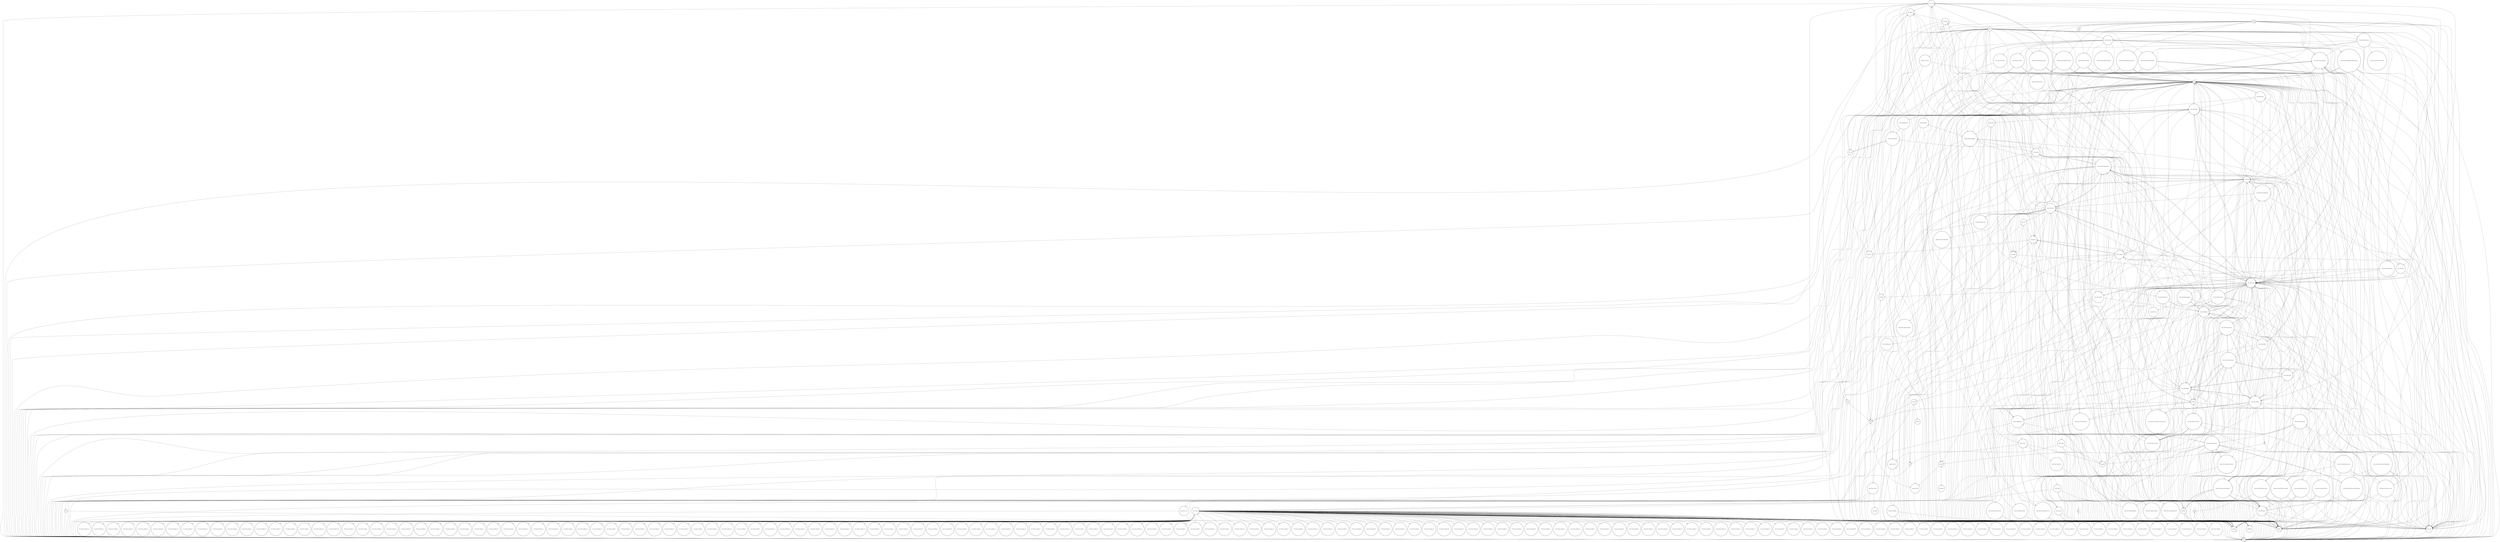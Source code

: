 digraph {
graph [overlap=false]
node [shape=doublecircle];
"Class::Load" -> "warnings";
"Class::MOP::Mixin::HasAttributes" -> "UNIVERSAL";
"Data::OptList" -> "DynaLoader";
"Moose::Util::TypeConstraints" -> "Package::DeprecationManager";
"DynaLoader" -> "DynaLoader";
"main" -> "Moose::Meta::Role::Method::Required";
"Moose::Meta::TypeConstraint::Parameterizable" -> "metaclass";
"Eval::Closure" -> "Eval::Closure::Sandbox_142";
"Moose::Meta::TypeConstraint::Parameterized" -> "Exporter";
"Moose::Meta::Role::Application::ToClass" -> "Exporter";
"MRO::Compat" -> "warnings";
"base" -> "Class::MOP::MiniTrait";
"Moose" -> "Moose::Meta::Instance";
"Moose::Meta::Method::Destructor" -> "strict";
"main" -> "Moose::Meta::Role::Application::ToClass";
"Moose::Meta::Role::Method::Conflicting" -> "strict";
"Moose::Meta::Class::Immutable::Trait" -> "warnings";
"Class::MOP" -> "Scalar::Util";
"Class::MOP::Mixin" -> "Class::MOP::Class";
"Moose::Meta::Role::Application::ToRole" -> "Scalar::Util";
"Sub::Exporter" -> "Sub::Install";
"Eval::Closure" -> "Eval::Closure::Sandbox_87";
"Moose::Meta::TypeConstraint::Enum" -> "Class::MOP::Class";
"MRO::Compat" -> "strict";
"Class::MOP::Attribute" -> "Class::MOP::Mixin::HasMethods";
"Moose::Meta::Role::Composite" -> "Class::MOP::Class";
"Eval::Closure" -> "Eval::Closure::Sandbox_90";
"Try::Tiny" -> "strict";
"Class::MOP::Method::Meta" -> "strict";
"main" -> "Class::MOP::Class";
"Package::DeprecationManager" -> "Package::DeprecationManager";
"Moose::Meta::Role::Composite" -> "warnings";
"Moose::Meta::Role::Application::ToClass" -> "strict";
"Moose::Meta::Attribute" -> "Class::MOP::Class::Immutable::Class::MOP::Class";
"Class::MOP::MiniTrait" -> "Class::MOP::Method";
"base" -> "Moose::Meta::Mixin::AttributeCore";
"re" -> "warnings";
"Data::OptList" -> "List::Util";
"Moose::Meta::TypeConstraint::Parameterized" -> "strict";
"Class::MOP::Attribute" -> "Class::MOP::Mixin::AttributeCore";
"Moose::Meta::Method::Meta" -> "base";
"Eval::Closure" -> "Eval::Closure::Sandbox_71";
"Moose::Meta::Method" -> "UNIVERSAL";
"Moose" -> "Class::MOP";
"Class::MOP::Method::Generated" -> "Moose::Meta::Method::Accessor";
"Moose::Meta::Attribute" -> "Class::MOP::Mixin::AttributeCore";
"Sub::Exporter::Progressive" -> "Exporter";
"Moose::Meta::Role::Application" -> "Scalar::Util";
"constant" -> "warnings::register";
"Moose::Meta::TypeCoercion" -> "warnings";
"Moose::Meta::TypeConstraint::Parameterized" -> "Class::MOP";
"Carp" -> "strict";
"Moose::Meta::TypeConstraint::Registry" -> "UNIVERSAL";
"Eval::Closure" -> "Eval::Closure::Sandbox_51";
"Moose::Meta::Role::Composite" -> "base";
"List::MoreUtils" -> "vars";
"Moose" -> "Moose::Meta::Class";
"Class::MOP::Mixin::HasMethods" -> "Class::MOP::Method::Overload";
"Moose" -> "Moose::Object";
"Class::MOP::Mixin::AttributeCore" -> "Class::MOP::Mixin::AttributeCore";
"Moose::Meta::Role::Method" -> "warnings";
"Class::MOP::Method::Inlined" -> "Class::MOP::Method";
"Moose::Meta::Attribute" -> "Moose::Meta::Mixin::AttributeCore";
"Sub::Exporter::Progressive" -> "warnings";
"Moose::Meta::Method::Constructor" -> "warnings";
"Moose::Meta::TypeCoercion" -> "Class::MOP::Object";
"Eval::Closure" -> "Eval::Closure::Sandbox_115";
"Moose::Meta::TypeCoercion" -> "Moose::Meta::Attribute::Custom::Moose";
"Eval::Closure" -> "Eval::Closure::Sandbox_17";
"Eval::Closure" -> "Eval::Closure::Sandbox_139";
"DynaLoader" -> "List::MoreUtils";
"Class::MOP::Object" -> "UNIVERSAL";
"Class::MOP::Class" -> "Class::MOP::Mixin::AttributeCore";
"Moose::Meta::Role::Application::ToClass" -> "Class::MOP::Class";
"Eval::Closure" -> "Eval::Closure::Sandbox_82";
"Moose::Meta::Attribute" -> "Class::MOP::Object";
"Moose::Meta::Role::Application::ToClass" -> "Scalar::Util";
"main" -> "Class::MOP::Object";
"Eval::Closure" -> "Eval::Closure::Sandbox_121";
"Moose::Meta::TypeConstraint::Registry" -> "strict";
"Data::OptList" -> "Params::Util";
"Moose::Meta::Method::Accessor" -> "Class::MOP::Method::Generated";
"Moose::Util::TypeConstraints" -> "XSLoader";
"Package::Stash::XS" -> "Package::Stash::XS";
"Moose::Meta::TypeConstraint::Class" -> "strict";
"Moose::Meta::Role" -> "base";
"Class::MOP::Package" -> "strict";
"Moose::Exporter" -> "DynaLoader";
"Module::Runtime" -> "XSLoader";
"Params::Util" -> "strict";
"Moose::Meta::Class" -> "Moose::Error::Default";
"Class::MOP::Class" -> "Exporter";
"Class::MOP::Method::Meta" -> "Scalar::Util";
"Class::MOP::Class" -> "Scalar::Util";
"mro" -> "strict";
"Class::MOP::Mixin::HasMethods" -> "Moose::Meta::Method::Meta";
"Carp" -> "warnings";
"Class::MOP::Method::Constructor" -> "warnings";
"Class::MOP::Package" -> "Sub::Exporter::Progressive";
"Class::MOP::Class:" -> "Class::MOP::Mixin::HasMethods";
"Class::Load" -> "Class::Load";
"Eval::Closure" -> "Eval::Closure::Sandbox_13";
"Class::MOP::MiniTrait" -> "strict";
"Eval::Closure" -> "Eval::Closure::Sandbox_49";
"Moose::Meta::TypeConstraint::Enum" -> "Exporter";
"metaclass" -> "warnings";
"Moose" -> "Moose::Meta::Role";
"Eval::Closure" -> "Sub::Exporter";
"Moose" -> "Carp";
"Eval::Closure" -> "Eval::Closure::Sandbox_112";
"Moose::Meta::TypeConstraint::Union" -> "Class::MOP::Class";
"Moose::Meta::Role::Application::RoleSummation" -> "metaclass";
"Eval::Closure" -> "Eval::Closure::Sandbox_95";
"Class::MOP::Instance" -> "Exporter";
"Class::MOP::Method::Generated" -> "Sub::Exporter";
"Package::Stash" -> "Package::Stash::XS";
"Class::MOP::Package" -> "base";
"Eval::Closure" -> "Eval::Closure::Sandbox_32";
"Try::Tiny" -> "Moose::Meta::Method::Accessor";
"Class::MOP::Method::Overload" -> "Exporter";
"Moose::Meta::Method::Accessor" -> "Class::MOP::Attribute";
"Eval::Closure" -> "Eval::Closure::Sandbox_20";
"Moose::Util::TypeConstraints" -> "Moose::Meta::TypeConstraint::Union";
"Moose::Meta::Role::Attribute" -> "warnings";
"Moose::Util" -> "strict";
"Class::Load" -> "Exporter";
"Moose::Meta::TypeConstraint::Enum" -> "Scalar::Util";
"main" -> "strict";
"base" -> "Class::MOP";
"Class::MOP::Method::Accessor" -> "Scalar::Util";
"Class::MOP::Method::Accessor" -> "UNIVERSAL";
"Moose::Util::TypeConstraints::Builtins" -> "strict";
"Moose::Meta::Role::Application" -> "strict";
"Moose::Exporter" -> "Class::MOP::Mixin::HasMethods";
"Moose::Meta::Method::Accessor" -> "Exporter";
"Moose" -> "Moose::Exporter";
"Package::DeprecationManager" -> "List::MoreUtils";
"Package::Stash" -> "Module::Implementation";
"B" -> "strict";
"Class::MOP::Method" -> "Class::MOP::Method";
"Sub::Exporter" -> "Sub::Exporter";
"Moose" -> "Moose::Meta::Attribute";
"Moose::Meta::TypeCoercion" -> "Class::MOP::Mixin::HasAttributes";
"Moose::Meta::Method" -> "Moose::Meta::Method::Accessor";
"Moose::Meta::TypeConstraint::Union" -> "Exporter";
"Eval::Closure" -> "Eval::Closure::Sandbox_58";
"Class::MOP::Package" -> "Class::MOP::Class";
"Moose::Meta::Role::Application::ToClass" -> "metaclass";
"Class::MOP::Class:" -> "Class::MOP::Class";
"Moose::Meta::TypeConstraint::Class" -> "Scalar::Util";
"Moose::Meta::Role::Attribute" -> "strict";
"Class::MOP::Class" -> "strict";
"Class::MOP::Method::Overload" -> "strict";
"Class::MOP::Mixin::HasAttributes" -> "Class::MOP::Mixin::HasAttributes";
"Moose::Meta::TypeConstraint::Parameterized" -> "Scalar::Util";
"Moose::Meta::Role" -> "strict";
"Package::Stash" -> "Package::DeprecationManager";
"Module::Implementation" -> "UNIVERSAL";
"Moose::Exporter" -> "Class::MOP::Attribute";
"Eval::Closure" -> "Eval::Closure::Sandbox_42";
"Eval::Closure" -> "Eval::Closure::Sandbox_35";
"base" -> "Class::MOP::Mixin::HasAttributes";
"Moose::Util::TypeConstraints" -> "Moose::Util::TypeConstraints";
"Moose::Meta::Role::Method::Required" -> "Scalar::Util";
"Moose::Meta::Method" -> "Moose::Meta::Attribute";
"Class::MOP::Class::Immutable::Trait" -> "strict";
"Moose" -> "Moose::Meta::Role::Application::RoleSummation";
"Class::MOP::Method::Meta" -> "Class::MOP::Object";
"Moose::Meta::Role::Application::ToInstance" -> "Scalar::Util";
"Moose::Meta::Role::Method::Conflicting" -> "Sub::Exporter";
"main" -> "Moose::Exporter";
"Eval::Closure" -> "Eval::Closure::Sandbox_54";
"Sub::Install" -> "Scalar::Util";
"Moose::Meta::Role::Application::ToRole" -> "strict";
"Moose::Meta::Method::Accessor" -> "base";
"Class::MOP::Class" -> "Class::MOP::Method::Constructor";
"Moose::Meta::Class" -> "base";
"metaclass" -> "UNIVERSAL";
"Class::MOP::Mixin::AttributeCore" -> "Class::MOP";
"Eval::Closure" -> "Eval::Closure::Sandbox_133";
"Moose" -> "Class::MOP::Class";
"Class::MOP::Mixin::HasAttributes" -> "Class::MOP::Class";
"Class::MOP::Attribute" -> "Moose::Meta::Method::Accessor";
"vars" -> "warnings::register";
"List::Util" -> "Sub::Exporter::Progressive";
"Eval::Closure" -> "Eval::Closure::Sandbox_109";
"Class::MOP::Mixin::HasMethods" -> "Class::MOP::Method::Meta";
"Moose::Meta::Attribute" -> "Moose::Meta::Method::Accessor";
"Moose::Meta::Role::Composite" -> "metaclass";
"Class::MOP::Module" -> "Exporter";
"Eval::Closure" -> "Eval::Closure::Sandbox_46";
"Moose::Meta::Role" -> "Moose::Meta::Role::Attribute";
"Class::MOP" -> "Exporter";
"Class::MOP::Mixin::HasMethods" -> "UNIVERSAL";
"Moose::Meta::TypeConstraint::Class" -> "Exporter";
"Moose::Meta::TypeCoercion::Union" -> "base";
"Moose::Meta::Role" -> "Class::MOP::Class";
"Package::Stash" -> "warnings";
"Sub::Exporter::Progressive" -> "Sub::Exporter::Progressive";
"Class::MOP::Method::Constructor" -> "Class::MOP::Class";
"Moose::Meta::Class::Immutable::Trait" -> "strict";
"Moose::Meta::TypeConstraint::DuckType" -> "strict";
"Class::MOP::Method::Wrapped" -> "strict";
"Moose::Meta::Class" -> "warnings";
"Eval::Closure" -> "Eval::Closure::Sandbox_88";
"Eval::Closure" -> "Eval::Closure::Sandbox_96";
"Try::Tiny" -> "Class::Load";
"Moose::Meta::TypeConstraint::Registry" -> "warnings";
"Moose::Exporter" -> "Class::MOP";
"Class::Load" -> "UNIVERSAL";
"Class::MOP::Instance" -> "Class::MOP::Attribute";
"Moose::Meta::TypeConstraint::Registry" -> "Class::MOP::Class";
"Class::MOP::Method::Inlined" -> "Class::MOP::Class";
"Moose::Meta::Class" -> "Moose::Meta::Class";
"Class::MOP::Class::Immutable::Trait" -> "Exporter";
"Eval::Closure" -> "Eval::Closure::Sandbox_37";
"Eval::Closure" -> "Eval::Closure::Sandbox_33";
"Moose::Meta::Method::Accessor" -> "Class::MOP::Class";
"Class::MOP::Object" -> "Exporter";
"Eval::Closure" -> "Eval::Closure::Sandbox_65";
"Module::Implementation" -> "strict";
"Data::OptList" -> "overload";
"Eval::Closure" -> "Eval::Closure::Sandbox_45";
"Moose::Meta::Class" -> "Moose::Meta::Class::Immutable::Trait";
"if" -> "if";
"Eval::Closure" -> "Eval::Closure::Sandbox_111";
"Class::MOP::Deprecated" -> "Package::DeprecationManager";
"Eval::Closure" -> "Eval::Closure::Sandbox_126";
"Class::MOP::Method::Wrapped" -> "Class::MOP::Method::Wrapped";
"Class::Load" -> "Module::Implementation";
"Class::Load::XS" -> "UNIVERSAL";
"Moose" -> "Class::MOP::Mixin::HasAttributes";
"Class::MOP::Method::Generated" -> "warnings";
"Moose::Meta::Method" -> "B";
"Class::MOP::Method::Inlined" -> "base";
"Eval::Closure" -> "Eval::Closure::Sandbox_47";
"Module::Implementation" -> "Module::Implementation";
"Moose" -> "Moose::Meta::Role::Application::ToInstance";
"Moose::Meta::Method::Augmented" -> "warnings";
"Moose::Meta::Attribute" -> "Class::MOP::Instance";
"Class::MOP::Method" -> "overload";
"Class::MOP::Method::Wrapped" -> "Class::MOP::Method";
"Eval::Closure" -> "Eval::Closure::Sandbox_57";
"Eval::Closure" -> "Eval::Closure::Sandbox_106";
"Moose::Exporter" -> "Moose::Exporter";
"Eval::Closure" -> "Eval::Closure::Sandbox_61";
"Class::MOP::Mixin::HasMethods" -> "base";
"base" -> "base";
"Moose::Meta::TypeConstraint" -> "Moose::Util::TypeConstraints::Builtins";
"Try::Tiny" -> "Module::Implementation";
"Class::MOP::Method::Accessor" -> "Moose::Meta::Method";
"Moose::Meta::TypeConstraint::DuckType" -> "Class::MOP::Class";
"Sub::Install" -> "warnings";
"Moose::Meta::TypeConstraint::Registry" -> "Scalar::Util";
"Class::MOP::Mixin::HasAttributes" -> "strict";
"Moose::Exporter" -> "warnings";
"Moose::Util::TypeConstraints" -> "Class::MOP::Mixin::HasAttributes";
"Class::MOP::Method::Overload" -> "warnings";
"Moose::Meta::Role" -> "metaclass";
"Class::MOP::Mixin" -> "Scalar::Util";
"Eval::Closure" -> "Eval::Closure::Sandbox_79";
"Class::MOP::Mixin" -> "warnings";
"Class::MOP::Package" -> "Devel::GlobalDestruction";
"Class::MOP::Method::Inlined" -> "strict";
"Moose::Meta::TypeConstraint" -> "Scalar::Util";
"Eval::Closure" -> "Eval::Closure::Sandbox_26";
"Class::MOP::Method::Meta" -> "Exporter";
"Moose::Error::Default" -> "Carp::Heavy";
"Eval::Closure" -> "Eval::Closure::Sandbox_28";
"Class::MOP::Method::Constructor" -> "strict";
"Class::MOP::Mixin::AttributeCore" -> "strict";
"Class::MOP::Mixin::HasMethods" -> "mro";
"Moose::Meta::Method::Constructor" -> "strict";
"Moose::Meta::Role::Application::RoleSummation" -> "base";
"Class::MOP::Object" -> "Class::MOP";
"Sub::Name" -> "warnings";
"vars" -> "vars";
"Class::MOP::Method::Inlined" -> "Exporter";
"Eval::Closure" -> "Eval::Closure::Sandbox_55";
"Moose::Meta::TypeCoercion::Union" -> "Class::MOP::Class";
"Moose::Util::TypeConstraints" -> "Exporter";
"Package::Stash::XS" -> "warnings";
"Moose::Meta::TypeCoercion" -> "metaclass";
"Moose::Meta::Mixin::AttributeCore" -> "strict";
"vars" -> "strict";
"Moose::Meta::Role::Application::ToRole" -> "metaclass";
"Class::MOP::Method::Generated" -> "Class::MOP::Method::Generated";
"Eval::Closure" -> "Eval::Closure::Sandbox_78";
"Class::MOP::Mixin::HasMethods" -> "strict";
"Moose::Meta::Object::Trait" -> "Exporter";
"Class::MOP" -> "Sub::Install";
"Eval::Closure" -> "Eval::Closure::Sandbox_105";
"Moose::Meta::Class" -> "Moose::Meta::Method::Constructor";
"Moose::Meta::TypeConstraint::Parameterizable" -> "warnings";
"Class::MOP::Method::Accessor" -> "Class::MOP::Method::Accessor";
"warnings" -> "warnings";
"main" -> "main";
"Eval::Closure" -> "Eval::Closure::Sandbox_21";
"Try::Tiny" -> "Class::MOP::Attribute";
"Moose::Meta::Role" -> "Class::MOP::Mixin::HasAttributes";
"Class::MOP::Class" -> "Class::MOP::Class::Immutable::Class::MOP::Class";
"Moose" -> "Class::MOP::Attribute";
"main" -> "Moose::Meta::Role::Application";
"re" -> "strict";
"main" -> "utf8";
"Class::MOP::Method::Wrapped" -> "UNIVERSAL";
"Class::Load" -> "Data::OptList";
"Moose::Meta::Attribute" -> "base";
"Eval::Closure" -> "Eval::Closure::Sandbox_117";
"Moose::Meta::TypeCoercion" -> "strict";
"Class::MOP::Method::Constructor" -> "Exporter";
"Eval::Closure" -> "Eval::Closure::Sandbox_15";
"Class::MOP::Mixin::AttributeCore" -> "Moose::Meta::TypeConstraint::Registry";
"Moose::Meta::TypeConstraint::Parameterizable" -> "Moose::Meta::TypeConstraint";
"Module::Runtime" -> "Moose::Meta::Object::Trait";
"Eval::Closure" -> "Eval::Closure::Sandbox_69";
"Moose::Meta::Method::Destructor" -> "Exporter";
"Moose::Meta::Role::Application::RoleSummation" -> "strict";
"Sub::Install" -> "Exporter";
"Moose::Meta::TypeConstraint::Parameterizable" -> "Class::MOP::Class";
"DynaLoader" -> "version";
"Class::Load" -> "Try::Tiny";
"Moose::Meta::Role::Application::RoleSummation" -> "Exporter";
"Moose::Meta::Role::Application::RoleSummation" -> "Scalar::Util";
"Moose::Meta::Method::Constructor" -> "Exporter";
"Class::MOP::Mixin::AttributeCore" -> "base";
"Moose" -> "Moose::Meta::Role::Application::ToClass";
"Moose::Meta::Method::Augmented" -> "base";
"Class::MOP::Attribute" -> "Class::MOP::Class";
"Class::MOP::Method::Wrapped" -> "base";
"Class::MOP::Attribute" -> "Class::MOP::Method";
"Moose::Meta::Role" -> "Sub::Exporter";
"Eval::Closure" -> "Eval::Closure::Sandbox_8";
"Try::Tiny" -> "Class::MOP::Method::Accessor";
"Moose::Meta::TypeConstraint::Parameterizable" -> "Exporter";
"base" -> "Class::MOP::Object";
"Moose::Meta::Role" -> "Class::MOP::Mixin";
"Class::MOP" -> "MRO::Compat";
"Eval::Closure" -> "Eval::Closure::Sandbox_29";
"Moose::Meta::Attribute" -> "Class::MOP::Attribute";
"Class::MOP::Attribute" -> "UNIVERSAL";
"Moose::Meta::Class" -> "Data::OptList";
"Moose::Util::TypeConstraints" -> "re";
"Class::MOP::Package" -> "Package::DeprecationManager";
"Class::MOP::Attribute" -> "Class::MOP::Package";
"Eval::Closure" -> "Eval::Closure::Sandbox_22";
"Moose::Meta::Method::Accessor" -> "Class::MOP::Method::Accessor";
"Moose::Meta::Attribute" -> "Moose::Exporter";
"Class::MOP::Mixin::HasAttributes" -> "warnings";
"Moose::Meta::TypeConstraint::Class" -> "Class::MOP::Class";
"base" -> "Class::MOP::Method::Generated";
"Moose::Util::TypeConstraints" -> "Moose::Exporter";
"Eval::Closure" -> "Eval::Closure::Sandbox_43";
"Moose::Exporter" -> "Class::MOP::Mixin::HasAttributes";
"Moose::Meta::TypeConstraint::Parameterized" -> "metaclass";
"Eval::Closure" -> "Eval::Closure::Sandbox_99";
"Class::MOP::Method::Meta" -> "Class::MOP::Method";
"Moose::Util::TypeConstraints" -> "Moose::Meta::TypeConstraint::Parameterized";
"Class::MOP::Package" -> "Package::Stash::XS";
"Moose::Meta::TypeConstraint::Union" -> "Scalar::Util";
"Moose::Meta::TypeConstraint" -> "metaclass";
"Moose::Meta::Attribute" -> "strict";
"Eval::Closure" -> "Eval::Closure::Sandbox_104";
"Moose::Meta::Role::Method::Required" -> "strict";
"Class::MOP::Class" -> "Moose::Meta::Attribute";
"Moose::Util::TypeConstraints" -> "warnings";
"Class::MOP::Instance" -> "Scalar::Util";
"Moose::Meta::TypeConstraint::Registry" -> "base";
"Moose::Meta::Attribute" -> "Moose::Meta::TypeConstraint::Registry";
"Moose::Meta::TypeConstraint::Role" -> "base";
"Moose::Meta::Role::Method" -> "base";
"Eval::Closure" -> "Eval::Closure::Sandbox_93";
"Moose::Meta::Role::Method::Required" -> "Class::MOP::Class";
"Class::MOP::Deprecated" -> "warnings";
"Moose::Error::Default" -> "Moose::Error::Util";
"Class::MOP::Method::Inlined" -> "Class::MOP::Method::Constructor";
"Moose::Meta::Role" -> "Sub::Exporter::Progressive";
"Class::MOP" -> "Class::MOP::Class";
"main" -> "Moose::Meta::Role::Composite";
"Moose" -> "Class::MOP::Object";
"Moose::Exporter" -> "Class::MOP::Deprecated";
"Params::Util" -> "vars";
"Eval::Closure" -> "Eval::Closure::Sandbox_31";
"Class::MOP::Class" -> "Class::Load::XS";
"Class::MOP" -> "Class::MOP::Attribute";
"Class::MOP::Object" -> "Scalar::Util";
"Eval::Closure" -> "Eval::Closure::Sandbox_74";
"Sub::Exporter" -> "Params::Util";
"Try::Tiny" -> "Class::MOP::Method::Constructor";
"Eval::Closure" -> "Eval::Closure::Sandbox_1";
"Moose::Meta::Mixin::AttributeCore" -> "warnings";
"Eval::Closure" -> "Eval::Closure::Sandbox_27";
"Moose::Meta::Method::Augmented" -> "strict";
"Moose::Meta::Class" -> "Class::MOP";
"Eval::Closure" -> "Eval::Closure::Sandbox_120";
"base" -> "Class::MOP::Package";
"Moose::Meta::Method::Meta" -> "strict";
"Class::MOP::Package" -> "Exporter";
"Eval::Closure" -> "Eval::Closure::Sandbox_130";
"Class::MOP::Instance" -> "warnings";
"Moose::Util::TypeConstraints::Builtins" -> "warnings";
"Eval::Closure" -> "Eval::Closure::Sandbox_9";
"main" -> "Moose::Meta::TypeCoercion::Union";
"Moose::Meta::Role" -> "Moose::Meta::Role::Method::Required";
"Class::MOP::Attribute" -> "Class::MOP::Instance";
"Eval::Closure" -> "Eval::Closure::Sandbox_52";
"Eval::Closure" -> "Eval::Closure::Sandbox_118";
"Eval::Closure" -> "Eval::Closure::Sandbox_84";
"Class::MOP" -> "warnings";
"Moose::Meta::TypeCoercion" -> "Class::MOP::MiniTrait";
"Moose::Meta::Method" -> "Class::MOP::Method";
"Eval::Closure" -> "Eval::Closure::Sandbox_80";
"Moose::Meta::TypeConstraint" -> "Sub::Exporter";
"Class::MOP::Method::Constructor" -> "Scalar::Util";
"Moose::Meta::Method::Accessor" -> "Moose::Meta::Attribute";
"Class::MOP::Method::Overload" -> "base";
"Moose::Meta::Method::Accessor" -> "warnings";
"Moose::Meta::Role::Attribute" -> "base";
"Moose::Meta::Class" -> "Sub::Install";
"Moose::Util::TypeConstraints" -> "Moose::Meta::TypeConstraint::Class";
"Class::MOP::Attribute" -> "Class::MOP::Class::Immutable::Class::MOP::Class";
"Class::MOP::Mixin" -> "strict";
"Eval::Closure" -> "Eval::Closure::Sandbox_122";
"DynaLoader" -> "Sub::Name";
"Eval::Closure" -> "Eval::Closure::Sandbox_62";
"Moose::Meta::TypeCoercion::Union" -> "Scalar::Util";
"constant" -> "Internals";
"Eval::Closure" -> "Eval::Closure::Sandbox_12";
"Moose::Exporter" -> "Moose::Util::MetaRole";
"Moose::Error::Util" -> "warnings";
"Moose::Meta::Attribute" -> "Exporter";
"Moose::Object" -> "strict";
"base" -> "UNIVERSAL";
"Eval::Closure" -> "Eval::Closure::Sandbox_91";
"Class::MOP::Method::Accessor" -> "Class::MOP::Method::Generated";
"Config" -> "vars";
"Class::MOP::Attribute" -> "Class::MOP::Attribute";
"Module::Runtime" -> "Package::Stash::XS";
"Moose::Meta::Method" -> "strict";
"Moose" -> "Moose::Meta::Role::Application::ToRole";
"Class::MOP::Method::Accessor" -> "Moose::Meta::Attribute";
"DynaLoader" -> "Params::Util";
"Class::MOP::Method::Inlined" -> "UNIVERSAL";
"Class::MOP::MiniTrait" -> "Class::MOP::Class";
"Class::MOP::Mixin::HasMethods" -> "Class::MOP::Package";
"Class::Load::XS" -> "warnings";
"Class::MOP::Attribute" -> "Class::MOP::Method::Accessor";
"Moose::Util::TypeConstraints::Builtins" -> "Exporter";
"Package::Stash::XS" -> "strict";
"Moose::Meta::Class" -> "Moose::Meta::Method::Meta";
"Moose::Meta::TypeCoercion" -> "Class::MOP::Class";
"Moose::Meta::Class" -> "Class::Load";
"Moose::Meta::Role::Application::ToInstance" -> "Exporter";
"Moose::Exporter" -> "UNIVERSAL";
"Moose::Meta::Instance" -> "warnings";
"Moose::Util::TypeConstraints::Builtins" -> "Moose::Util::TypeConstraints";
"Moose::Util::TypeConstraints" -> "strict";
"Moose::Meta::TypeCoercion::Union" -> "metaclass";
"Moose::Meta::Attribute" -> "Moose::Util::TypeConstraints::Builtins";
"Eval::Closure" -> "Eval::Closure::Sandbox_94";
"Eval::Closure" -> "Eval::Closure::Sandbox_144";
"Moose" -> "List::Util";
"Moose::Meta::Role::Method::Required" -> "warnings";
"Moose::Meta::TypeConstraint" -> "Exporter";
"Module::Implementation" -> "warnings";
"Moose::Meta::Class" -> "Moose::Util";
"Moose::Meta::Method" -> "warnings";
"Moose" -> "Moose::Meta::TypeConstraint";
"Moose::Meta::Method::Meta" -> "warnings";
"Eval::Closure" -> "Eval::Closure::Sandbox_72";
"Class::MOP::Package" -> "Package::Stash";
"Sub::Exporter" -> "Moose::Exporter";
"Class::MOP::Mixin::HasMethods" -> "Exporter";
"main" -> "Moose::Meta::Role::Application::ToInstance";
"constant" -> "strict";
"Class::MOP::Method::Meta" -> "Class::MOP::Method::Meta";
"Moose::Meta::Role::Application::RoleSummation" -> "warnings";
"Class::Load::XS" -> "strict";
"Sub::Install" -> "Sub::Install";
"overload" -> "overloading";
"Moose::Meta::TypeConstraint::Union" -> "strict";
"Try::Tiny" -> "Class::MOP::Class";
"Moose::Meta::Attribute" -> "Class::MOP::Mixin::HasMethods";
"Eval::Closure" -> "Eval::Closure::Sandbox_125";
"Moose::Meta::TypeConstraint::Registry" -> "Moose::Meta::TypeConstraint::Registry";
"Class::MOP::Mixin::AttributeCore" -> "Exporter";
"main" -> "Moose::Meta::Role::Application::ToRole";
"Class::MOP::Class" -> "Class::MOP::Module";
"Class::MOP::Mixin::AttributeCore" -> "warnings";
"Eval::Closure" -> "Eval::Closure::Sandbox_39";
"Moose::Meta::Method::Accessor" -> "Class::MOP::Instance";
"Moose::Meta::TypeConstraint::Union" -> "Moose::Meta::TypeCoercion::Union";
"Moose::Meta::TypeCoercion" -> "Scalar::Util";
"Eval::Closure" -> "Eval::Closure::Sandbox_124";
"Class::MOP::Class" -> "warnings";
"Class::MOP::Mixin::HasMethods" -> "Class::MOP::Mixin::HasMethods";
"Eval::Closure" -> "Eval::Closure::Sandbox_98";
"Moose::Meta::TypeConstraint::Enum" -> "warnings";
"Moose::Object" -> "if";
"Class::MOP::Method::Meta" -> "constant";
"Moose::Meta::TypeConstraint::Parameterizable" -> "base";
"Class::MOP::Class" -> "Class::MOP::Class";
"Class::MOP::Mixin::HasAttributes" -> "Class::MOP::Mixin::AttributeCore";
"Class::MOP::Class" -> "Moose::Meta::Class";
"Moose" -> "Class::MOP::Mixin::HasMethods";
"Class::MOP::Object" -> "strict";
"Moose::Meta::Role::Application::ToInstance" -> "Class::MOP::Class";
"Eval::Closure" -> "Eval::Closure::Sandbox_64";
"Eval::Closure" -> "Eval::Closure::Sandbox_116";
"Moose::Util::MetaRole" -> "Package::DeprecationManager";
"Class::MOP::Mixin::HasMethods" -> "Class::MOP";
"Moose::Error::Util" -> "strict";
"Data::OptList" -> "Sub::Install";
"Class::Load" -> "Module::Runtime";
"Moose::Meta::Role::Application" -> "warnings";
"Eval::Closure" -> "Eval::Closure::Sandbox_16";
"Moose::Meta::Role::Application::ToRole" -> "base";
"Moose::Meta::Method::Delegation" -> "Exporter";
"Moose::Meta::Class" -> "Moose::Meta::Method::Overridden";
"Class::MOP::Method::Accessor" -> "Exporter";
"Eval::Closure" -> "Eval::Closure::Sandbox_30";
"Package::DeprecationManager" -> "Sub::Install";
"Class::MOP::Method::Wrapped" -> "Class::MOP::Class:";
"Eval::Closure" -> "Eval::Closure::Sandbox_138";
"Moose::Object" -> "metaclass";
"List::MoreUtils" -> "strict";
"Eval::Closure" -> "Eval::Closure::Sandbox_131";
"Class::MOP::Class" -> "Sub::Name";
"Class::MOP::Module" -> "strict";
"metaclass" -> "Class::MOP::Class";
"Moose::Util" -> "Sub::Exporter";
"Eval::Closure" -> "Eval::Closure::Sandbox_108";
"Class::MOP::Object" -> "warnings";
"Class::MOP::Method::Accessor" -> "strict";
"Moose::Meta::Role" -> "Exporter";
"Moose::Exporter" -> "Exporter";
"metaclass" -> "Exporter";
"Eval::Closure" -> "Eval::Closure::Sandbox_128";
"Moose::Meta::TypeCoercion" -> "Moose::Meta::Attribute";
"Eval::Closure" -> "Eval::Closure::Sandbox_53";
"Class::MOP::Mixin::HasMethods" -> "Class::MOP::Method";
"base" -> "Class::MOP::Mixin";
"Class::Load" -> "base";
"Moose" -> "Moose::Meta::Role::Composite";
"Sub::Install" -> "strict";
"Eval::Closure" -> "Eval::Closure::Sandbox_145";
"Class::MOP::Method" -> "Class::MOP::Class";
"Eval::Closure" -> "Eval::Closure::Sandbox_123";
"Moose::Meta::Mixin::AttributeCore" -> "Class::MOP::Attribute";
"Moose::Meta::Role::Composite" -> "Exporter";
"Moose::Meta::TypeConstraint::Parameterizable" -> "strict";
"Moose::Deprecated" -> "strict";
"Eval::Closure" -> "warnings";
"Moose::Error::Default" -> "strict";
"Class::MOP::Method::Wrapped" -> "Exporter";
"Eval::Closure" -> "Eval::Closure::Sandbox_50";
"Module::Implementation" -> "Module::Runtime";
"Package::DeprecationManager" -> "Params::Util";
"Class::MOP::Class" -> "Class::MOP::Mixin::HasAttributes";
"main" -> "Moose::Meta::Role";
"Class::MOP::Class" -> "Class::MOP::Attribute";
"Class::MOP::Method::Accessor" -> "Class::MOP::Class";
"Class::MOP::Class" -> "base";
"Class::MOP::Module" -> "Class::MOP::Module";
"Moose::Meta::Attribute" -> "Moose::Meta::Class";
"Moose::Meta::TypeConstraint::DuckType" -> "Sub::Exporter";
"Moose::Meta::TypeConstraint::Registry" -> "Moose::Meta::TypeConstraint";
"Sub::Exporter" -> "Data::OptList";
"Moose::Meta::TypeConstraint::Union" -> "base";
"Devel::GlobalDestruction" -> "strict";
"Moose::Meta::Class" -> "Class::MOP::MiniTrait";
"overload" -> "warnings::register";
"Eval::Closure" -> "Eval::Closure::Sandbox_67";
"Class::MOP::Mixin::HasAttributes" -> "Class::MOP::Attribute";
"Class::MOP::Package" -> "Class::MOP";
"Class::MOP::Mixin::HasAttributes" -> "base";
"Moose::Util::TypeConstraints::Builtins" -> "Moose::Meta::TypeConstraint";
"Moose::Error::Default" -> "base";
"Class::MOP::Class" -> "List::MoreUtils";
"Class::MOP::Method::Inlined" -> "Class::MOP::Method::Inlined";
"Moose::Meta::Class" -> "strict";
"Eval::Closure" -> "Eval::Closure::Sandbox_38";
"base" -> "Class::MOP::Module";
"Eval::Closure" -> "Eval::Closure::Sandbox_18";
"Moose::Meta::TypeConstraint::DuckType" -> "metaclass";
"Moose::Util::MetaRole" -> "Exporter";
"Module::Runtime" -> "Class::MOP::Class::Immutable::Trait";
"Moose::Meta::Attribute" -> "Class::MOP::Method";
"main" -> "Moose";
"overload" -> "overload";
"MRO::Compat" -> "XSLoader";
"Moose::Util::TypeConstraints::Builtins" -> "Moose::Meta::TypeConstraint::Registry";
"Moose::Util::TypeConstraints" -> "Moose::Meta::TypeConstraint::Enum";
"Class::MOP::Method::Generated" -> "strict";
"Moose::Meta::Role::Composite" -> "Scalar::Util";
"Class::MOP::Method::Constructor" -> "Class::MOP::Method::Generated";
"Moose::Meta::Method" -> "Class::MOP::Package";
"strict" -> "strict";
"Moose::Meta::Class" -> "Class::MOP::Object";
"Class::MOP::Module" -> "Class::MOP::Package";
"Class::MOP::Method::Accessor" -> "warnings";
"Class::MOP::Mixin" -> "Exporter";
"Moose::Meta::TypeCoercion::Union" -> "Exporter";
"Class::MOP::Attribute" -> "base";
"Moose::Meta::TypeConstraint::Enum" -> "metaclass";
"Class::MOP::Attribute" -> "Scalar::Util";
"Moose::Util::TypeConstraints" -> "Class::MOP";
"overloading" -> "warnings";
"Class::MOP" -> "strict";
"Eval::Closure" -> "Eval::Closure::Sandbox_86";
"Eval::Closure" -> "Eval::Closure::Sandbox_7";
"Moose::Meta::Attribute" -> "Moose::Util::TypeConstraints";
"Moose::Exporter" -> "strict";
"Moose::Meta::TypeConstraint::Role" -> "Class::MOP::Class";
"Eval::Closure" -> "Eval::Closure::Sandbox_141";
"Class::MOP" -> "UNIVERSAL";
"Moose::Meta::TypeConstraint" -> "warnings";
"Class::MOP::Attribute" -> "Moose::Meta::Attribute";
"Class::MOP::Class" -> "Class::MOP::Method::Wrapped";
"Moose::Meta::TypeConstraint::Parameterized" -> "warnings";
"Class::MOP::Method::Generated" -> "Class::MOP::Method::Constructor";
"Class::MOP::Method::Wrapped" -> "warnings";
"Moose" -> "Scalar::Util";
"Moose::Meta::TypeConstraint::Role" -> "metaclass";
"Moose::Meta::Class" -> "Moose::Meta::Method::Destructor";
"Sub::Exporter::Progressive" -> "strict";
"Class::MOP::MiniTrait" -> "Class::MOP::Mixin::HasMethods";
"Moose::Util::TypeConstraints" -> "Moose::Meta::TypeConstraint";
"Moose::Meta::TypeConstraint" -> "strict";
"Package::DeprecationManager" -> "strict";
"Moose::Meta::Role::Application::ToClass" -> "warnings";
"Moose::Meta::TypeConstraint::Registry" -> "metaclass";
"Moose::Object" -> "warnings";
"Moose::Meta::Role::Composite" -> "strict";
"Class::MOP::Method::Generated" -> "UNIVERSAL";
"Moose::Meta::TypeConstraint::Role" -> "strict";
"Moose::Meta::TypeConstraint::Parameterized" -> "Moose::Meta::TypeConstraint::Parameterizable";
"Class::MOP" -> "Class::MOP::Mixin::AttributeCore";
"Eval::Closure" -> "Eval::Closure::Sandbox_146";
"DynaLoader" -> "Config";
"Eval::Closure" -> "Eval::Closure::Sandbox_76";
"Moose::Meta::Class" -> "Exporter";
"Moose" -> "Class::MOP::MiniTrait";
"Eval::Closure" -> "Exporter";
"Moose" -> "Moose::Meta::Attribute::Native";
"B" -> "XSLoader";
"Moose::Meta::TypeConstraint::DuckType" -> "warnings";
"Moose" -> "XSLoader";
"Moose::Util::MetaRole" -> "warnings";
"Class::MOP::Class" -> "Class::MOP::MiniTrait";
"Class::MOP::Object" -> "Class::MOP::Class";
"Moose::Meta::Attribute" -> "Moose::Meta::Attribute";
"Class::MOP::Class" -> "mro";
"Eval::Closure" -> "Eval::Closure::Sandbox_4";
"Data::OptList" -> "Config";
"main" -> "Class::MOP::Mixin";
"Moose::Meta::TypeConstraint::Role" -> "Scalar::Util";
"Moose::Meta::Role::Application" -> "metaclass";
"Eval::Closure" -> "Eval::Closure::Sandbox_60";
"Sub::Name" -> "base";
"Moose::Meta::Class" -> "Moose::Meta::Method::Augmented";
"Class::Load" -> "Class::Load::XS";
"Eval::Closure" -> "Eval::Closure::Sandbox_36";
"Eval::Closure" -> "Eval::Closure::Sandbox_147";
"Moose::Meta::Role" -> "warnings";
"Class::MOP::Class::Immutable::Class::MOP::Class" -> "Class::MOP::Method::Wrapped";
"Eval::Closure" -> "Eval::Closure::Sandbox_56";
"Class::MOP::Class" -> "Class::MOP";
"Moose::Meta::TypeConstraint::DuckType" -> "Exporter";
"Eval::Closure" -> "Eval::Closure::Sandbox_113";
"Moose::Meta::Attribute" -> "warnings";
"List::MoreUtils" -> "Class::MOP::Mixin::HasMethods";
"Sub::Name" -> "strict";
"Moose::Meta::Role::Method::Conflicting" -> "warnings";
"Class::MOP::Package" -> "Class::MOP::Package";
"Eval::Closure" -> "Eval::Closure::Sandbox_44";
"Eval::Closure" -> "Eval::Closure::Sandbox_11";
"Moose::Exporter" -> "XSLoader";
"Eval::Closure" -> "Eval::Closure::Sandbox_77";
"Eval::Closure" -> "Eval::Closure::Sandbox_97";
"Moose::Util" -> "Sub::Install";
"Class::MOP::Instance" -> "Class::MOP::Instance";
"Eval::Closure" -> "Eval::Closure::Sandbox_102";
"Class::MOP::Mixin::HasAttributes" -> "Scalar::Util";
"Class::MOP::MiniTrait" -> "Exporter";
"Module::Implementation" -> "Exporter";
"Moose::Meta::TypeConstraint::Parameterizable" -> "Scalar::Util";
"Eval::Closure" -> "Eval::Closure::Sandbox_101";
"Class::MOP::Method::Accessor" -> "Moose::Meta::Method::Accessor";
"Class::MOP::Method" -> "warnings";
"Scalar::Util" -> "strict";
"Moose::Meta::Method::Meta" -> "Class::MOP::Method::Meta";
"Eval::Closure" -> "Eval::Closure::Sandbox_132";
"Package::DeprecationManager" -> "Exporter";
"Class::MOP::Deprecated" -> "strict";
"Moose::Meta::Role" -> "Moose::Meta::Role::Method";
"Eval::Closure" -> "Eval::Closure::Sandbox_100";
"base" -> "strict";
"Devel::GlobalDestruction" -> "Sub::Exporter::Progressive";
"Moose::Meta::Attribute" -> "Moose::Meta::Method::Delegation";
"Moose::Meta::Attribute" -> "Class::MOP::Method::Accessor";
"Moose::Exporter" -> "Class::MOP::Package";
"Class::MOP::Mixin::HasMethods" -> "DynaLoader";
"Moose::Meta::Method::Accessor" -> "strict";
"Eval::Closure" -> "Eval::Closure::Sandbox_10";
"base" -> "Class::MOP::Method";
"Class::MOP::MiniTrait" -> "Class::Load";
"Class::MOP::Mixin::HasMethods" -> "Class::MOP::Class::Immutable::Class::MOP::Class";
"Eval::Closure" -> "Eval::Closure::Sandbox_83";
"Moose::Meta::Instance" -> "strict";
"Eval::Closure" -> "Eval::Closure::Sandbox_68";
"Moose::Meta::TypeConstraint" -> "base";
"Class::MOP" -> "Class::MOP::Mixin::HasMethods";
"Class::MOP::Method" -> "Class::MOP::Method::Wrapped";
"Package::Stash" -> "strict";
"Config" -> "strict";
"Class::MOP::Method::Constructor" -> "Class::MOP::Method::Constructor";
"Eval::Closure" -> "Eval::Closure::Sandbox_2";
"Class::Load" -> "strict";
"Sub::Exporter" -> "UNIVERSAL";
"Moose::Meta::Class::Immutable::Trait" -> "Exporter";
"metaclass" -> "Class::MOP::Mixin::HasMethods";
"Moose::Meta::Attribute" -> "Package::DeprecationManager";
"List::Util" -> "Data::OptList";
"Class::MOP::Class" -> "Class::MOP::Object";
"Class::MOP::Class" -> "UNIVERSAL";
"Moose::Exporter" -> "Class::MOP::Mixin";
"Moose::Meta::Method::Accessor" -> "Moose::Meta::Method::Accessor";
"Moose::Meta::TypeConstraint::Enum" -> "base";
"Module::Runtime" -> "Class::Load::XS";
"Eval::Closure" -> "strict";
"Eval::Closure" -> "Eval::Closure::Sandbox_34";
"main" -> "Moose::Meta::Role::Application::RoleSummation";
"Class::MOP::MiniTrait" -> "warnings";
"Package::DeprecationManager" -> "warnings";
"Moose::Util::TypeConstraints" -> "Moose::Meta::TypeConstraint::Role";
"Moose::Meta::TypeConstraint::Class" -> "warnings";
"Class::MOP::Class" -> "Class::MOP::Class::Immutable::Trait";
"Eval::Closure" -> "Eval::Closure::Sandbox_81";
"Try::Tiny" -> "Exporter";
"Moose::Meta::Method::Delegation" -> "strict";
"Moose::Meta::TypeConstraint::DuckType" -> "Scalar::Util";
"Class::MOP::Class" -> "Class::MOP::Package";
"Eval::Closure" -> "Eval::Closure::Sandbox_107";
"DynaLoader" -> "Moose";
"Class::MOP::Method::Meta" -> "base";
"List::Util" -> "strict";
"Eval::Closure" -> "Eval::Closure";
"Class::MOP::Module" -> "base";
"Eval::Closure" -> "Eval::Closure::Sandbox_59";
"Eval::Closure" -> "Eval::Closure::Sandbox_92";
"Class::Load::XS" -> "Exporter";
"Eval::Closure" -> "Eval::Closure::Sandbox_5";
"metaclass" -> "Moose::Meta::Class";
"Moose::Meta::TypeCoercion" -> "Class::MOP";
"Moose::Meta::Role::Application::ToClass" -> "Sub::Exporter";
"Data::OptList" -> "Exporter";
"Class::MOP::Method::Constructor" -> "UNIVERSAL";
"Moose::Meta::Attribute::Native" -> "Exporter";
"Moose::Meta::Role::Method::Required" -> "overload";
"Module::Runtime" -> "Module::Runtime";
"Class::MOP::Class" -> "Class::MOP::Method::Accessor";
"Moose::Meta::Attribute" -> "UNIVERSAL";
"Moose::Meta::Role::Attribute" -> "Exporter";
"Moose::Meta::Role" -> "Class::MOP";
"Moose::Meta::Method::Overridden" -> "base";
"Moose::Meta::Role" -> "Moose::Meta::Role::Method::Conflicting";
"Class::MOP" -> "Class::MOP::Mixin::HasAttributes";
"Moose::Meta::TypeConstraint::Registry" -> "Exporter";
"Moose::Meta::TypeConstraint::Union" -> "metaclass";
"Eval::Closure" -> "Eval::Closure::Sandbox_89";
"Eval::Closure" -> "Eval::Closure::Sandbox_129";
"Moose::Exporter" -> "Sub::Exporter";
"Moose::Meta::TypeConstraint::Class" -> "metaclass";
"Moose::Util::TypeConstraints" -> "Moose::Meta::TypeConstraint::Registry";
"Moose::Meta::Role::Method::Conflicting" -> "base";
"Moose" -> "Moose::Meta::TypeCoercion";
"Moose::Meta::Instance" -> "base";
"Moose::Meta::Method::Delegation" -> "base";
"Moose::Meta::TypeConstraint::Class" -> "base";
"List::MoreUtils" -> "DynaLoader";
"List::MoreUtils" -> "Class::MOP::Mixin::HasAttributes";
"Moose::Deprecated" -> "Package::DeprecationManager";
"Moose::Meta::Role::Application::RoleSummation" -> "Class::MOP::Class";
"Eval::Closure" -> "Eval::Closure::Sandbox_6";
"Sub::Install" -> "UNIVERSAL";
"Moose::Meta::Mixin::AttributeCore" -> "base";
"constant" -> "constant";
"Moose::Meta::Method::Overridden" -> "strict";
"Moose::Meta::Attribute" -> "Class::MOP::Class";
"Moose::Deprecated" -> "warnings";
"Moose::Meta::TypeConstraint::DuckType" -> "base";
"Class::MOP::Mixin::HasMethods" -> "Class::MOP::Class";
"Moose::Meta::Role::Application::ToInstance" -> "metaclass";
"Moose::Meta::Attribute" -> "B";
"Moose::Meta::Method::Overridden" -> "warnings";
"Moose::Meta::TypeConstraint::Enum" -> "strict";
"Moose::Exporter" -> "Class::MOP::Class";
"Eval::Closure" -> "Eval::Closure::Sandbox_25";
"Class::MOP::Class" -> "Class::Load";
"if" -> "UNIVERSAL";
"Eval::Closure" -> "Eval::Closure::Sandbox_136";
"Moose::Meta::Role::Application::ToRole" -> "Exporter";
"Moose::Meta::TypeConstraint" -> "overload";
"Class::MOP::Method::Constructor" -> "base";
"Moose::Exporter" -> "Class::MOP::Object";
"Moose::Meta::TypeConstraint::Role" -> "Exporter";
"Class::MOP::Method::Meta" -> "warnings";
"Class::MOP::Module" -> "warnings";
"Class::MOP::Method::Generated" -> "Eval::Closure";
"Class::MOP::Attribute" -> "Exporter";
"Moose::Meta::Role::Method::Required" -> "base";
"Moose::Meta::Method::Destructor" -> "base";
"Moose::Deprecated" -> "Moose::Deprecated";
"Eval::Closure" -> "Eval::Closure::Sandbox_135";
"Class::MOP::Method::Accessor" -> "Try::Tiny";
"Moose" -> "Moose::Meta::Role::Application";
"Moose::Meta::Role::Method" -> "strict";
"Moose::Util::MetaRole" -> "strict";
"Class::MOP::Method" -> "Exporter";
"Moose::Meta::Role::Application::ToClass" -> "base";
"Moose::Meta::Role::Application::ToInstance" -> "warnings";
"metaclass" -> "Class::Load";
"Moose::Meta::Class" -> "Class::MOP::Mixin::HasMethods";
"Eval::Closure" -> "Eval::Closure::Sandbox_119";
"Moose::Meta::Role::Method::Required" -> "metaclass";
"Eval::Closure" -> "Eval::Closure::Sandbox_63";
"Class::MOP::Class::Immutable::Trait" -> "warnings";
"Moose::Meta::Class" -> "Class::MOP::Class";
"Moose::Meta::TypeConstraint::Role" -> "warnings";
"Moose::Meta::Role::Application::ToInstance" -> "base";
"Eval::Closure" -> "Eval::Closure::Sandbox_103";
"Eval::Closure" -> "Eval::Closure::Sandbox_137";
"Class::MOP::Method" -> "Class::MOP::Method::Accessor";
"Class::MOP::Method::Accessor" -> "Class::MOP::Attribute";
"warnings::register" -> "warnings";
"Moose::Deprecated" -> "UNIVERSAL";
"Class::MOP::Method" -> "strict";
"Moose::Meta::TypeConstraint" -> "Class::MOP::Class";
"Eval::Closure" -> "Eval::Closure::Sandbox_134";
"Eval::Closure" -> "Scalar::Util";
"Moose::Meta::TypeCoercion::Union" -> "strict";
"Module::Implementation" -> "Try::Tiny";
"Class::MOP::Attribute" -> "Try::Tiny";
"base" -> "vars";
"Class::MOP::Mixin::HasMethods" -> "Moose::Meta::Class";
"Moose::Meta::Role::Application" -> "Class::MOP::Class";
"Moose" -> "Package::DeprecationManager";
"Class::MOP::Class" -> "Try::Tiny";
"Moose::Util::TypeConstraints" -> "Scalar::Util";
"Moose" -> "Module::Implementation";
"Exporter" -> "Exporter";
"Eval::Closure" -> "Eval::Closure::Sandbox_70";
"Moose::Meta::TypeConstraint" -> "Moose::Meta::TypeConstraint::Parameterizable";
"Moose::Meta::TypeConstraint" -> "Moose::Meta::TypeConstraint";
"Moose::Meta::TypeConstraint" -> "Eval::Closure";
"Eval::Closure" -> "Eval::Closure::Sandbox_23";
"Eval::Closure" -> "Eval::Closure::Sandbox_24";
"Eval::Closure" -> "Eval::Closure::Sandbox_143";
"Moose::Meta::TypeConstraint::Parameterized" -> "base";
"Eval::Closure" -> "Eval::Closure::Sandbox_85";
"Data::OptList" -> "Data::OptList";
"Eval::Closure" -> "Eval::Closure::Sandbox_48";
"Eval::Closure" -> "Eval::Closure::Sandbox_66";
"Class::MOP::Attribute" -> "warnings";
"Eval::Closure" -> "Eval::Closure::Sandbox_14";
"Package::Stash" -> "UNIVERSAL";
"Moose" -> "Moose::Deprecated";
"Class::MOP::Mixin::HasMethods" -> "warnings";
"base" -> "Moose::Meta::Method";
"Eval::Closure" -> "Eval::Closure::Sandbox_127";
"mro" -> "warnings";
"metaclass" -> "strict";
"Class::MOP::Instance" -> "base";
"Class::MOP::Object" -> "Class::MOP::Object";
"Moose::Meta::Role::Application::ToInstance" -> "strict";
"Moose::Error::Default" -> "warnings";
"Class::MOP::Method" -> "base";
"Class::MOP::Method::Wrapped" -> "Scalar::Util";
"Moose::Meta::TypeConstraint::Parameterized" -> "Class::MOP::Mixin::HasAttributes";
"Moose::Meta::Attribute" -> "Class::MOP::Package";
"Class::MOP::Class" -> "Class::MOP::Method";
"Class::MOP::Mixin::HasMethods" -> "Scalar::Util";
"Moose::Meta::Role" -> "Scalar::Util";
"Moose::Util::TypeConstraints::Builtins" -> "Moose::Util::TypeConstraints::Builtins";
"Try::Tiny" -> "vars";
"Moose::Util" -> "UNIVERSAL";
"constant" -> "vars";
"Class::MOP::Method::Inlined" -> "Class::MOP::Package";
"Moose::Meta::Method" -> "base";
"Moose" -> "warnings";
"Moose::Meta::TypeCoercion::Union" -> "warnings";
"Eval::Closure" -> "Eval::Closure::Sandbox_110";
"Class::Load" -> "Sub::Install";
"Moose" -> "Exporter";
"Class::MOP::Method::Accessor" -> "base";
"Class::MOP::Mixin::AttributeCore" -> "Moose::Meta::Class";
"List::MoreUtils" -> "Class::MOP::Class";
"Class::MOP::Class" -> "Class::MOP::Mixin::HasMethods";
"Moose::Meta::TypeConstraint::Parameterized" -> "Class::MOP::Class";
"Data::OptList" -> "UNIVERSAL";
"base" -> "Class::MOP::Method::Inlined";
"Eval::Closure" -> "Eval::Closure::Sandbox_140";
"Class::MOP::Mixin::HasMethods" -> "Sub::Name";
"Sub::Exporter::Progressive" -> "List::Util";
"Class::MOP::Instance" -> "Class::MOP::Package";
"Moose::Meta::Method::Constructor" -> "base";
"Moose::Util" -> "Exporter";
"Moose::Util::TypeConstraints" -> "Moose::Meta::TypeConstraint::DuckType";
"Moose::Object" -> "UNIVERSAL";
"Moose::Meta::Method::Accessor" -> "Try::Tiny";
"Moose::Meta::Method::Destructor" -> "warnings";
"main" -> "warnings";
"Class::MOP::Package" -> "warnings";
"Class::MOP::Attribute" -> "strict";
"Moose::Meta::Method::Delegation" -> "warnings";
"Moose::Meta::TypeConstraint::Union" -> "warnings";
"Eval::Closure" -> "Eval::Closure::Sandbox_41";
"Eval::Closure" -> "Eval::Closure::Sandbox_73";
"Eval::Closure" -> "Eval::Closure::Sandbox_114";
"Moose::Meta::Role::Application::ToRole" -> "warnings";
"Class::MOP::Method::Generated" -> "Exporter";
"Class::MOP::Class" -> "Class::MOP::Instance";
"Class::MOP::Mixin::HasAttributes" -> "Exporter";
"Class::MOP::Method::Constructor" -> "Try::Tiny";
"Moose::Util" -> "warnings";
"Moose::Exporter" -> "List::MoreUtils";
"Class::MOP::Method::Inlined" -> "warnings";
"Moose" -> "strict";
"Moose::Meta::Class" -> "Sub::Exporter";
"constant" -> "mro";
"Moose::Meta::Role::Application::ToRole" -> "Class::MOP::Class";
"Class::MOP::Method::Generated" -> "base";
"Moose::Meta::Class::Immutable::Trait" -> "base";
"Config" -> "warnings";
"Moose" -> "Class::Load";
"MRO::Compat" -> "mro";
"Class::MOP::Instance" -> "strict";
"main" -> "Moose::Meta::TypeCoercion";
"Eval::Closure" -> "Eval::Closure::Sandbox_3";
"Eval::Closure" -> "Eval::Closure::Sandbox_19";
"Eval::Closure" -> "Eval::Closure::Sandbox_40";
"Moose::Meta::TypeConstraint::Registry" -> "Class::MOP::Object";
"Class::MOP::Class" -> "Class::MOP::Method::Inlined";
"Class::MOP::Method" -> "Scalar::Util";
"Eval::Closure" -> "Eval::Closure::Sandbox_75";
"Moose::Meta::Attribute" -> "Class::MOP";
"Devel::GlobalDestruction" -> "warnings";
"re" -> "re";
}
